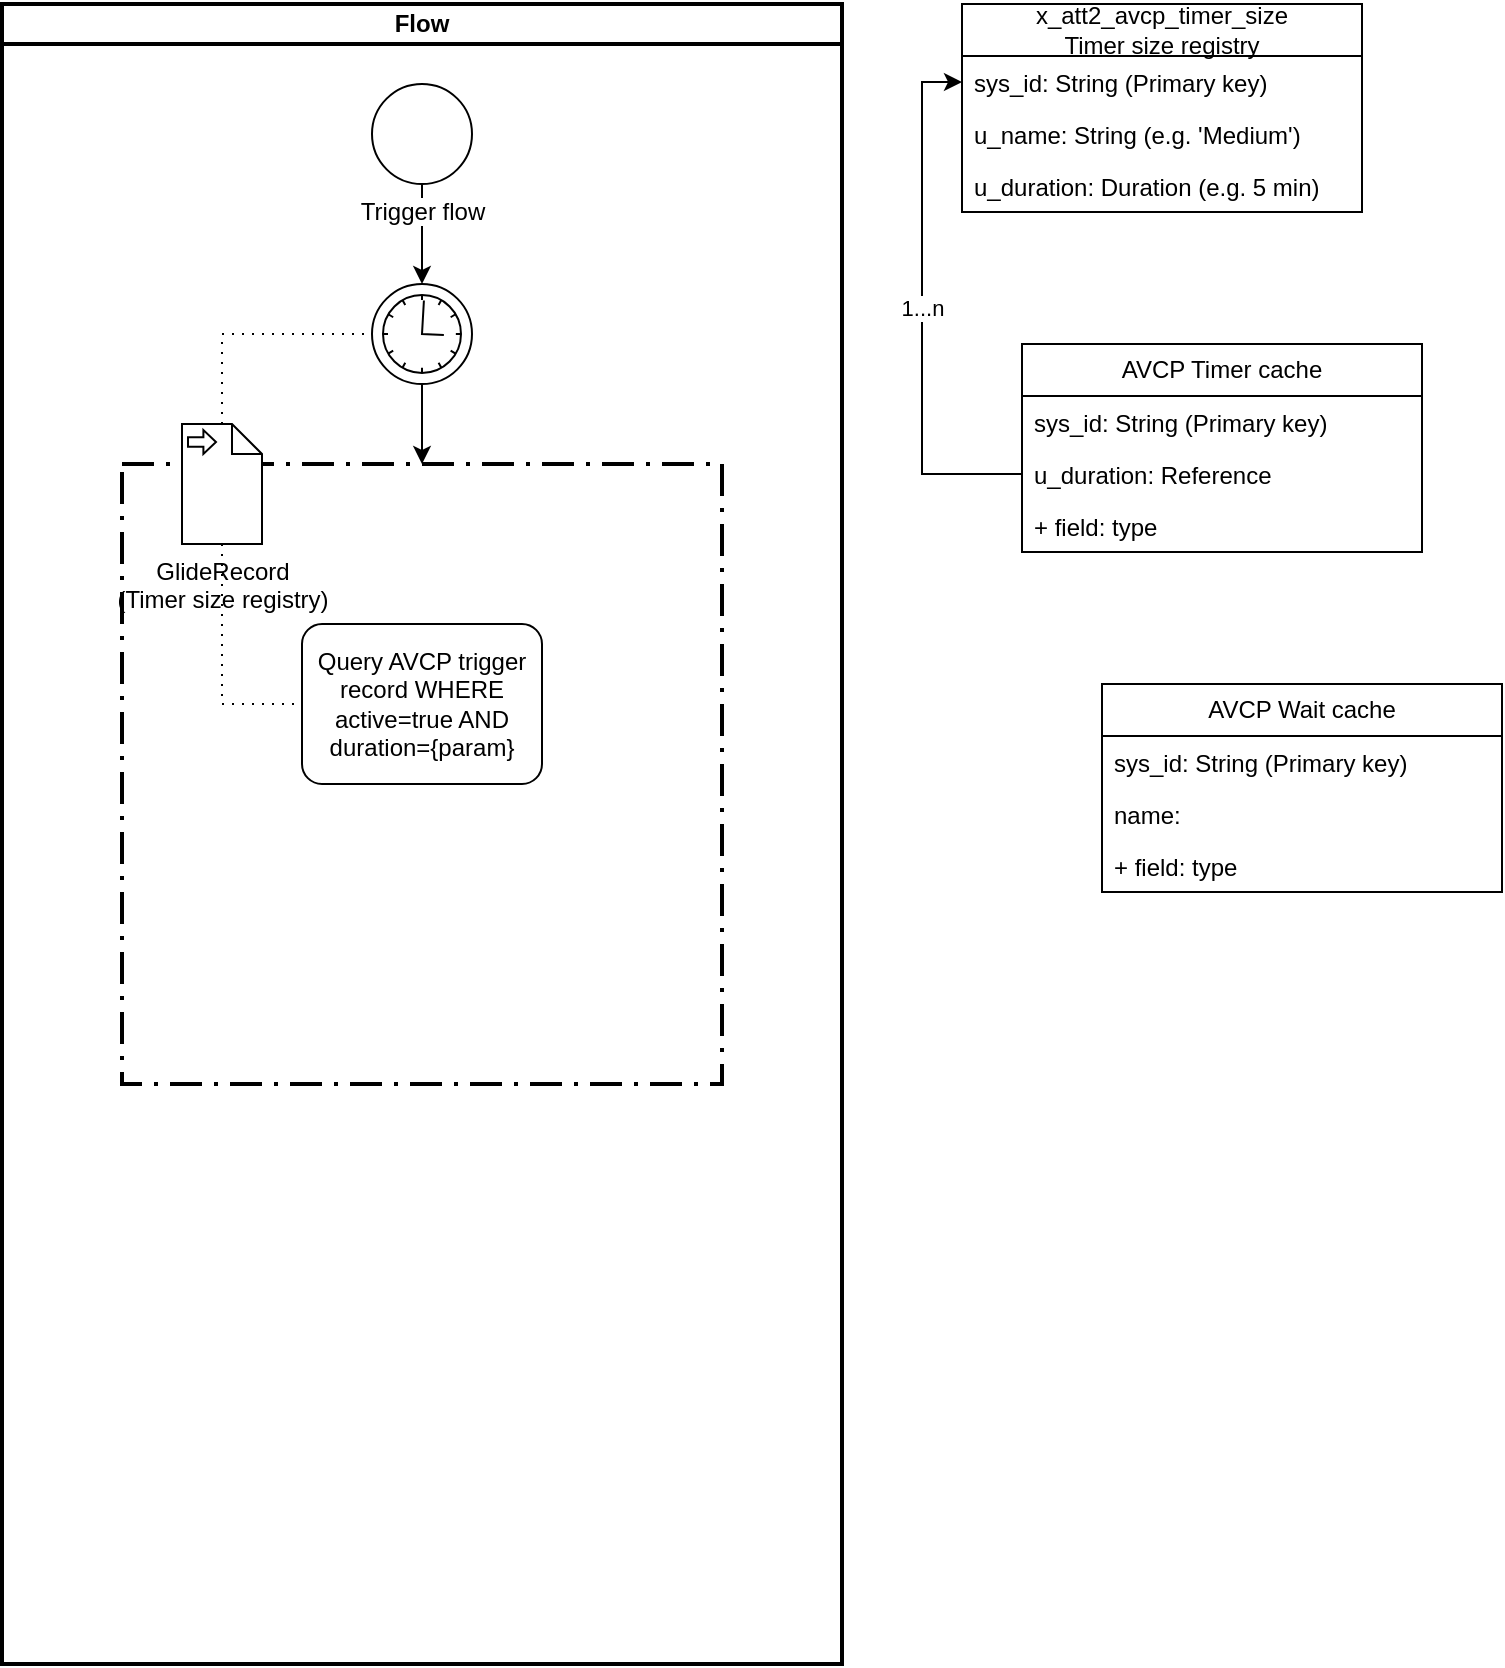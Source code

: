 <mxfile version="24.2.7" type="github">
  <diagram name="Page-1" id="ugHfYF7AokP7zmJMkbcg">
    <mxGraphModel dx="2284" dy="1818" grid="1" gridSize="10" guides="1" tooltips="1" connect="1" arrows="1" fold="1" page="1" pageScale="1" pageWidth="850" pageHeight="1100" math="0" shadow="0">
      <root>
        <mxCell id="0" />
        <mxCell id="1" parent="0" />
        <mxCell id="dLK8EpxotYgtxzyJe3xE-3" value="&lt;b&gt;Flow&lt;/b&gt;" style="swimlane;html=1;startSize=20;fontStyle=0;collapsible=0;horizontal=1;swimlaneLine=1;strokeWidth=2;swimlaneFillColor=#ffffff;whiteSpace=wrap;" parent="1" vertex="1">
          <mxGeometry x="-800" y="-1030" width="420" height="830" as="geometry" />
        </mxCell>
        <mxCell id="dLK8EpxotYgtxzyJe3xE-34" value="" style="points=[[0.25,0,0],[0.5,0,0],[0.75,0,0],[1,0.25,0],[1,0.5,0],[1,0.75,0],[0.75,1,0],[0.5,1,0],[0.25,1,0],[0,0.75,0],[0,0.5,0],[0,0.25,0]];rounded=1;arcSize=0;dashed=1;strokeColor=#000000;fillColor=none;gradientColor=none;dashPattern=8 3 1 3;strokeWidth=2;whiteSpace=wrap;html=1;" parent="dLK8EpxotYgtxzyJe3xE-3" vertex="1">
          <mxGeometry x="60" y="230" width="300" height="310" as="geometry" />
        </mxCell>
        <mxCell id="h0dKhIlAHf1Iq-TdoCg7-8" style="edgeStyle=orthogonalEdgeStyle;rounded=0;orthogonalLoop=1;jettySize=auto;html=1;" edge="1" parent="dLK8EpxotYgtxzyJe3xE-3" source="dLK8EpxotYgtxzyJe3xE-5" target="dLK8EpxotYgtxzyJe3xE-36">
          <mxGeometry relative="1" as="geometry" />
        </mxCell>
        <mxCell id="dLK8EpxotYgtxzyJe3xE-5" value="Trigger flow" style="points=[[0.145,0.145,0],[0.5,0,0],[0.855,0.145,0],[1,0.5,0],[0.855,0.855,0],[0.5,1,0],[0.145,0.855,0],[0,0.5,0]];shape=mxgraph.bpmn.event;html=1;verticalLabelPosition=bottom;labelBackgroundColor=#ffffff;verticalAlign=top;align=center;perimeter=ellipsePerimeter;outlineConnect=0;aspect=fixed;outline=standard;symbol=general;" parent="dLK8EpxotYgtxzyJe3xE-3" vertex="1">
          <mxGeometry x="185" y="40" width="50" height="50" as="geometry" />
        </mxCell>
        <mxCell id="dLK8EpxotYgtxzyJe3xE-33" value="Query AVCP trigger record WHERE&lt;br&gt;active=true AND duration={param}" style="points=[[0.25,0,0],[0.5,0,0],[0.75,0,0],[1,0.25,0],[1,0.5,0],[1,0.75,0],[0.75,1,0],[0.5,1,0],[0.25,1,0],[0,0.75,0],[0,0.5,0],[0,0.25,0]];shape=mxgraph.bpmn.task;whiteSpace=wrap;rectStyle=rounded;size=10;html=1;container=1;expand=0;collapsible=0;taskMarker=abstract;" parent="dLK8EpxotYgtxzyJe3xE-3" vertex="1">
          <mxGeometry x="150" y="310" width="120" height="80" as="geometry" />
        </mxCell>
        <mxCell id="h0dKhIlAHf1Iq-TdoCg7-9" style="edgeStyle=orthogonalEdgeStyle;rounded=0;orthogonalLoop=1;jettySize=auto;html=1;" edge="1" parent="dLK8EpxotYgtxzyJe3xE-3" source="dLK8EpxotYgtxzyJe3xE-36" target="dLK8EpxotYgtxzyJe3xE-34">
          <mxGeometry relative="1" as="geometry" />
        </mxCell>
        <mxCell id="dLK8EpxotYgtxzyJe3xE-36" value="" style="points=[[0.145,0.145,0],[0.5,0,0],[0.855,0.145,0],[1,0.5,0],[0.855,0.855,0],[0.5,1,0],[0.145,0.855,0],[0,0.5,0]];shape=mxgraph.bpmn.event;html=1;verticalLabelPosition=bottom;labelBackgroundColor=#ffffff;verticalAlign=top;align=center;perimeter=ellipsePerimeter;outlineConnect=0;aspect=fixed;outline=standard;symbol=timer;" parent="dLK8EpxotYgtxzyJe3xE-3" vertex="1">
          <mxGeometry x="185" y="140" width="50" height="50" as="geometry" />
        </mxCell>
        <mxCell id="dLK8EpxotYgtxzyJe3xE-41" value="GlideRecord&lt;br&gt;(Timer size registry)" style="shape=mxgraph.bpmn.data;labelPosition=center;verticalLabelPosition=bottom;align=center;verticalAlign=top;size=15;html=1;bpmnTransferType=input;" parent="dLK8EpxotYgtxzyJe3xE-3" vertex="1">
          <mxGeometry x="90" y="210" width="40" height="60" as="geometry" />
        </mxCell>
        <mxCell id="h0dKhIlAHf1Iq-TdoCg7-5" value="" style="edgeStyle=elbowEdgeStyle;fontSize=12;html=1;endFill=0;startFill=0;endSize=6;startSize=6;dashed=1;dashPattern=1 4;endArrow=none;startArrow=none;rounded=0;" edge="1" parent="dLK8EpxotYgtxzyJe3xE-3" source="dLK8EpxotYgtxzyJe3xE-41" target="dLK8EpxotYgtxzyJe3xE-36">
          <mxGeometry width="160" relative="1" as="geometry">
            <mxPoint x="-260" y="390" as="sourcePoint" />
            <mxPoint x="-100" y="390" as="targetPoint" />
            <Array as="points">
              <mxPoint x="110" y="220" />
            </Array>
          </mxGeometry>
        </mxCell>
        <mxCell id="h0dKhIlAHf1Iq-TdoCg7-6" value="" style="edgeStyle=elbowEdgeStyle;fontSize=12;html=1;endFill=0;startFill=0;endSize=6;startSize=6;dashed=1;dashPattern=1 4;endArrow=none;startArrow=none;rounded=0;" edge="1" parent="dLK8EpxotYgtxzyJe3xE-3" source="dLK8EpxotYgtxzyJe3xE-41" target="dLK8EpxotYgtxzyJe3xE-33">
          <mxGeometry width="160" relative="1" as="geometry">
            <mxPoint x="-200" y="430" as="sourcePoint" />
            <mxPoint x="-40" y="430" as="targetPoint" />
            <Array as="points">
              <mxPoint x="110" y="300" />
            </Array>
          </mxGeometry>
        </mxCell>
        <mxCell id="dLK8EpxotYgtxzyJe3xE-42" value="x_att2_avcp_timer_size&lt;br&gt;Timer size registry" style="swimlane;fontStyle=0;childLayout=stackLayout;horizontal=1;startSize=26;fillColor=none;horizontalStack=0;resizeParent=1;resizeParentMax=0;resizeLast=0;collapsible=1;marginBottom=0;whiteSpace=wrap;html=1;" parent="1" vertex="1">
          <mxGeometry x="-320" y="-1030" width="200" height="104" as="geometry" />
        </mxCell>
        <mxCell id="dLK8EpxotYgtxzyJe3xE-43" value="sys_id: String (Primary key)" style="text;strokeColor=none;fillColor=none;align=left;verticalAlign=top;spacingLeft=4;spacingRight=4;overflow=hidden;rotatable=0;points=[[0,0.5],[1,0.5]];portConstraint=eastwest;whiteSpace=wrap;html=1;" parent="dLK8EpxotYgtxzyJe3xE-42" vertex="1">
          <mxGeometry y="26" width="200" height="26" as="geometry" />
        </mxCell>
        <mxCell id="dLK8EpxotYgtxzyJe3xE-44" value="u_name: String (e.g. &#39;Medium&#39;)" style="text;strokeColor=none;fillColor=none;align=left;verticalAlign=top;spacingLeft=4;spacingRight=4;overflow=hidden;rotatable=0;points=[[0,0.5],[1,0.5]];portConstraint=eastwest;whiteSpace=wrap;html=1;" parent="dLK8EpxotYgtxzyJe3xE-42" vertex="1">
          <mxGeometry y="52" width="200" height="26" as="geometry" />
        </mxCell>
        <mxCell id="dLK8EpxotYgtxzyJe3xE-45" value="u_duration: Duration (e.g. 5 min)" style="text;strokeColor=none;fillColor=none;align=left;verticalAlign=top;spacingLeft=4;spacingRight=4;overflow=hidden;rotatable=0;points=[[0,0.5],[1,0.5]];portConstraint=eastwest;whiteSpace=wrap;html=1;" parent="dLK8EpxotYgtxzyJe3xE-42" vertex="1">
          <mxGeometry y="78" width="200" height="26" as="geometry" />
        </mxCell>
        <mxCell id="dLK8EpxotYgtxzyJe3xE-46" value="AVCP Timer cache" style="swimlane;fontStyle=0;childLayout=stackLayout;horizontal=1;startSize=26;fillColor=none;horizontalStack=0;resizeParent=1;resizeParentMax=0;resizeLast=0;collapsible=1;marginBottom=0;whiteSpace=wrap;html=1;" parent="1" vertex="1">
          <mxGeometry x="-290" y="-860" width="200" height="104" as="geometry" />
        </mxCell>
        <mxCell id="dLK8EpxotYgtxzyJe3xE-47" value="sys_id: String (Primary key)" style="text;strokeColor=none;fillColor=none;align=left;verticalAlign=top;spacingLeft=4;spacingRight=4;overflow=hidden;rotatable=0;points=[[0,0.5],[1,0.5]];portConstraint=eastwest;whiteSpace=wrap;html=1;" parent="dLK8EpxotYgtxzyJe3xE-46" vertex="1">
          <mxGeometry y="26" width="200" height="26" as="geometry" />
        </mxCell>
        <mxCell id="dLK8EpxotYgtxzyJe3xE-48" value="u_duration: Reference" style="text;strokeColor=none;fillColor=none;align=left;verticalAlign=top;spacingLeft=4;spacingRight=4;overflow=hidden;rotatable=0;points=[[0,0.5],[1,0.5]];portConstraint=eastwest;whiteSpace=wrap;html=1;" parent="dLK8EpxotYgtxzyJe3xE-46" vertex="1">
          <mxGeometry y="52" width="200" height="26" as="geometry" />
        </mxCell>
        <mxCell id="dLK8EpxotYgtxzyJe3xE-49" value="+ field: type" style="text;strokeColor=none;fillColor=none;align=left;verticalAlign=top;spacingLeft=4;spacingRight=4;overflow=hidden;rotatable=0;points=[[0,0.5],[1,0.5]];portConstraint=eastwest;whiteSpace=wrap;html=1;" parent="dLK8EpxotYgtxzyJe3xE-46" vertex="1">
          <mxGeometry y="78" width="200" height="26" as="geometry" />
        </mxCell>
        <mxCell id="h0dKhIlAHf1Iq-TdoCg7-1" value="AVCP Wait cache" style="swimlane;fontStyle=0;childLayout=stackLayout;horizontal=1;startSize=26;fillColor=none;horizontalStack=0;resizeParent=1;resizeParentMax=0;resizeLast=0;collapsible=1;marginBottom=0;whiteSpace=wrap;html=1;" vertex="1" parent="1">
          <mxGeometry x="-250" y="-690" width="200" height="104" as="geometry" />
        </mxCell>
        <mxCell id="h0dKhIlAHf1Iq-TdoCg7-2" value="sys_id: String (Primary key)" style="text;strokeColor=none;fillColor=none;align=left;verticalAlign=top;spacingLeft=4;spacingRight=4;overflow=hidden;rotatable=0;points=[[0,0.5],[1,0.5]];portConstraint=eastwest;whiteSpace=wrap;html=1;" vertex="1" parent="h0dKhIlAHf1Iq-TdoCg7-1">
          <mxGeometry y="26" width="200" height="26" as="geometry" />
        </mxCell>
        <mxCell id="h0dKhIlAHf1Iq-TdoCg7-3" value="name: " style="text;strokeColor=none;fillColor=none;align=left;verticalAlign=top;spacingLeft=4;spacingRight=4;overflow=hidden;rotatable=0;points=[[0,0.5],[1,0.5]];portConstraint=eastwest;whiteSpace=wrap;html=1;" vertex="1" parent="h0dKhIlAHf1Iq-TdoCg7-1">
          <mxGeometry y="52" width="200" height="26" as="geometry" />
        </mxCell>
        <mxCell id="h0dKhIlAHf1Iq-TdoCg7-4" value="+ field: type" style="text;strokeColor=none;fillColor=none;align=left;verticalAlign=top;spacingLeft=4;spacingRight=4;overflow=hidden;rotatable=0;points=[[0,0.5],[1,0.5]];portConstraint=eastwest;whiteSpace=wrap;html=1;" vertex="1" parent="h0dKhIlAHf1Iq-TdoCg7-1">
          <mxGeometry y="78" width="200" height="26" as="geometry" />
        </mxCell>
        <mxCell id="h0dKhIlAHf1Iq-TdoCg7-7" value="1...n" style="edgeStyle=orthogonalEdgeStyle;rounded=0;orthogonalLoop=1;jettySize=auto;html=1;" edge="1" parent="1" source="dLK8EpxotYgtxzyJe3xE-48" target="dLK8EpxotYgtxzyJe3xE-43">
          <mxGeometry relative="1" as="geometry">
            <Array as="points">
              <mxPoint x="-340" y="-795" />
              <mxPoint x="-340" y="-991" />
            </Array>
          </mxGeometry>
        </mxCell>
      </root>
    </mxGraphModel>
  </diagram>
</mxfile>
